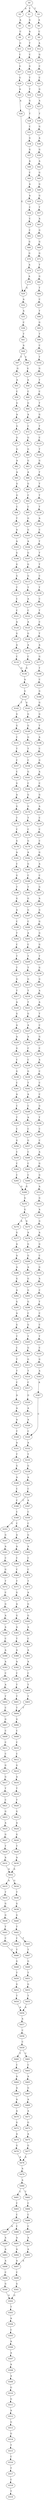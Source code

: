 strict digraph  {
	S0 -> S1 [ label = T ];
	S0 -> S2 [ label = A ];
	S0 -> S3 [ label = T ];
	S1 -> S4 [ label = G ];
	S2 -> S5 [ label = A ];
	S3 -> S6 [ label = A ];
	S4 -> S7 [ label = A ];
	S5 -> S8 [ label = C ];
	S6 -> S9 [ label = C ];
	S7 -> S10 [ label = T ];
	S8 -> S11 [ label = G ];
	S9 -> S12 [ label = A ];
	S10 -> S13 [ label = C ];
	S11 -> S14 [ label = C ];
	S12 -> S15 [ label = G ];
	S13 -> S16 [ label = G ];
	S14 -> S17 [ label = G ];
	S15 -> S18 [ label = C ];
	S16 -> S19 [ label = T ];
	S17 -> S20 [ label = G ];
	S18 -> S21 [ label = C ];
	S19 -> S22 [ label = T ];
	S20 -> S23 [ label = A ];
	S21 -> S24 [ label = G ];
	S22 -> S25 [ label = G ];
	S23 -> S26 [ label = A ];
	S24 -> S27 [ label = A ];
	S25 -> S28 [ label = T ];
	S26 -> S29 [ label = G ];
	S27 -> S30 [ label = T ];
	S28 -> S31 [ label = C ];
	S29 -> S32 [ label = A ];
	S30 -> S33 [ label = G ];
	S31 -> S34 [ label = G ];
	S32 -> S35 [ label = A ];
	S33 -> S36 [ label = A ];
	S34 -> S37 [ label = G ];
	S35 -> S38 [ label = C ];
	S36 -> S39 [ label = G ];
	S37 -> S40 [ label = A ];
	S38 -> S41 [ label = T ];
	S39 -> S42 [ label = A ];
	S40 -> S43 [ label = C ];
	S41 -> S44 [ label = A ];
	S42 -> S45 [ label = G ];
	S43 -> S46 [ label = A ];
	S44 -> S47 [ label = T ];
	S44 -> S48 [ label = C ];
	S45 -> S49 [ label = G ];
	S46 -> S50 [ label = A ];
	S47 -> S51 [ label = G ];
	S48 -> S52 [ label = G ];
	S49 -> S53 [ label = G ];
	S50 -> S54 [ label = C ];
	S51 -> S55 [ label = A ];
	S52 -> S56 [ label = A ];
	S53 -> S57 [ label = T ];
	S54 -> S58 [ label = C ];
	S55 -> S59 [ label = C ];
	S56 -> S60 [ label = C ];
	S57 -> S61 [ label = A ];
	S58 -> S62 [ label = C ];
	S59 -> S63 [ label = G ];
	S60 -> S64 [ label = G ];
	S61 -> S65 [ label = G ];
	S62 -> S66 [ label = G ];
	S63 -> S67 [ label = A ];
	S64 -> S68 [ label = A ];
	S65 -> S69 [ label = G ];
	S66 -> S70 [ label = G ];
	S67 -> S71 [ label = G ];
	S68 -> S72 [ label = C ];
	S69 -> S73 [ label = G ];
	S70 -> S74 [ label = A ];
	S71 -> S75 [ label = G ];
	S72 -> S76 [ label = G ];
	S73 -> S77 [ label = T ];
	S74 -> S78 [ label = A ];
	S75 -> S79 [ label = G ];
	S76 -> S80 [ label = G ];
	S77 -> S81 [ label = G ];
	S78 -> S29 [ label = G ];
	S79 -> S82 [ label = A ];
	S80 -> S83 [ label = G ];
	S81 -> S84 [ label = T ];
	S82 -> S85 [ label = A ];
	S83 -> S86 [ label = A ];
	S84 -> S87 [ label = C ];
	S85 -> S88 [ label = G ];
	S86 -> S89 [ label = G ];
	S87 -> S90 [ label = T ];
	S88 -> S91 [ label = G ];
	S89 -> S92 [ label = C ];
	S90 -> S93 [ label = G ];
	S91 -> S94 [ label = C ];
	S92 -> S95 [ label = C ];
	S93 -> S96 [ label = T ];
	S94 -> S97 [ label = T ];
	S95 -> S98 [ label = G ];
	S96 -> S99 [ label = C ];
	S97 -> S100 [ label = A ];
	S98 -> S101 [ label = G ];
	S99 -> S102 [ label = T ];
	S100 -> S103 [ label = A ];
	S101 -> S104 [ label = A ];
	S102 -> S105 [ label = G ];
	S103 -> S106 [ label = G ];
	S104 -> S107 [ label = G ];
	S105 -> S108 [ label = T ];
	S106 -> S109 [ label = G ];
	S107 -> S110 [ label = G ];
	S108 -> S111 [ label = C ];
	S109 -> S112 [ label = G ];
	S110 -> S113 [ label = G ];
	S111 -> S114 [ label = T ];
	S112 -> S115 [ label = T ];
	S113 -> S116 [ label = T ];
	S114 -> S117 [ label = G ];
	S115 -> S118 [ label = C ];
	S116 -> S119 [ label = A ];
	S117 -> S120 [ label = T ];
	S118 -> S121 [ label = C ];
	S119 -> S122 [ label = C ];
	S120 -> S123 [ label = C ];
	S121 -> S124 [ label = A ];
	S122 -> S125 [ label = A ];
	S123 -> S126 [ label = T ];
	S124 -> S127 [ label = G ];
	S125 -> S128 [ label = G ];
	S126 -> S129 [ label = G ];
	S127 -> S130 [ label = A ];
	S128 -> S131 [ label = A ];
	S129 -> S132 [ label = T ];
	S130 -> S133 [ label = C ];
	S131 -> S134 [ label = C ];
	S132 -> S135 [ label = T ];
	S133 -> S136 [ label = G ];
	S134 -> S136 [ label = G ];
	S135 -> S137 [ label = T ];
	S136 -> S138 [ label = A ];
	S137 -> S139 [ label = T ];
	S138 -> S140 [ label = G ];
	S139 -> S141 [ label = A ];
	S140 -> S142 [ label = T ];
	S140 -> S143 [ label = G ];
	S141 -> S144 [ label = C ];
	S142 -> S145 [ label = G ];
	S143 -> S146 [ label = G ];
	S144 -> S147 [ label = T ];
	S145 -> S148 [ label = G ];
	S146 -> S149 [ label = G ];
	S147 -> S150 [ label = T ];
	S148 -> S151 [ label = C ];
	S149 -> S152 [ label = G ];
	S150 -> S153 [ label = T ];
	S151 -> S154 [ label = T ];
	S152 -> S155 [ label = T ];
	S153 -> S156 [ label = C ];
	S154 -> S157 [ label = C ];
	S155 -> S158 [ label = C ];
	S156 -> S159 [ label = T ];
	S157 -> S160 [ label = C ];
	S158 -> S161 [ label = G ];
	S159 -> S162 [ label = C ];
	S160 -> S163 [ label = G ];
	S161 -> S164 [ label = C ];
	S162 -> S165 [ label = T ];
	S163 -> S166 [ label = A ];
	S164 -> S167 [ label = G ];
	S165 -> S168 [ label = C ];
	S166 -> S169 [ label = G ];
	S167 -> S170 [ label = G ];
	S168 -> S171 [ label = T ];
	S169 -> S172 [ label = T ];
	S170 -> S173 [ label = T ];
	S171 -> S174 [ label = A ];
	S172 -> S175 [ label = C ];
	S173 -> S176 [ label = C ];
	S174 -> S177 [ label = G ];
	S175 -> S178 [ label = G ];
	S176 -> S179 [ label = G ];
	S177 -> S180 [ label = T ];
	S178 -> S181 [ label = A ];
	S179 -> S182 [ label = A ];
	S180 -> S183 [ label = C ];
	S181 -> S184 [ label = C ];
	S182 -> S185 [ label = G ];
	S183 -> S186 [ label = G ];
	S184 -> S187 [ label = G ];
	S185 -> S188 [ label = C ];
	S186 -> S189 [ label = G ];
	S187 -> S190 [ label = T ];
	S188 -> S191 [ label = T ];
	S189 -> S192 [ label = G ];
	S190 -> S193 [ label = G ];
	S191 -> S194 [ label = G ];
	S192 -> S195 [ label = T ];
	S193 -> S196 [ label = A ];
	S194 -> S197 [ label = G ];
	S195 -> S198 [ label = A ];
	S196 -> S199 [ label = C ];
	S197 -> S200 [ label = C ];
	S198 -> S201 [ label = C ];
	S199 -> S202 [ label = T ];
	S200 -> S203 [ label = A ];
	S201 -> S204 [ label = G ];
	S202 -> S205 [ label = C ];
	S203 -> S206 [ label = C ];
	S204 -> S207 [ label = A ];
	S205 -> S208 [ label = T ];
	S206 -> S209 [ label = T ];
	S207 -> S210 [ label = C ];
	S208 -> S211 [ label = T ];
	S209 -> S212 [ label = T ];
	S210 -> S213 [ label = G ];
	S211 -> S214 [ label = G ];
	S212 -> S215 [ label = G ];
	S213 -> S216 [ label = A ];
	S214 -> S217 [ label = T ];
	S215 -> S218 [ label = T ];
	S216 -> S219 [ label = C ];
	S217 -> S220 [ label = A ];
	S218 -> S221 [ label = T ];
	S219 -> S222 [ label = C ];
	S220 -> S223 [ label = G ];
	S221 -> S224 [ label = G ];
	S222 -> S225 [ label = C ];
	S223 -> S226 [ label = A ];
	S224 -> S227 [ label = A ];
	S225 -> S228 [ label = G ];
	S226 -> S229 [ label = A ];
	S227 -> S230 [ label = A ];
	S228 -> S231 [ label = A ];
	S229 -> S232 [ label = G ];
	S230 -> S233 [ label = C ];
	S231 -> S234 [ label = C ];
	S232 -> S235 [ label = C ];
	S233 -> S236 [ label = C ];
	S234 -> S237 [ label = G ];
	S235 -> S238 [ label = G ];
	S236 -> S239 [ label = G ];
	S237 -> S240 [ label = A ];
	S238 -> S241 [ label = C ];
	S239 -> S242 [ label = T ];
	S240 -> S243 [ label = G ];
	S241 -> S244 [ label = A ];
	S242 -> S245 [ label = A ];
	S243 -> S246 [ label = G ];
	S244 -> S247 [ label = C ];
	S245 -> S248 [ label = C ];
	S246 -> S249 [ label = G ];
	S247 -> S250 [ label = T ];
	S248 -> S251 [ label = A ];
	S249 -> S252 [ label = G ];
	S250 -> S253 [ label = C ];
	S251 -> S254 [ label = C ];
	S252 -> S255 [ label = T ];
	S253 -> S256 [ label = G ];
	S254 -> S257 [ label = G ];
	S255 -> S258 [ label = G ];
	S256 -> S259 [ label = C ];
	S257 -> S260 [ label = C ];
	S258 -> S261 [ label = G ];
	S259 -> S262 [ label = C ];
	S260 -> S263 [ label = C ];
	S261 -> S264 [ label = A ];
	S262 -> S265 [ label = C ];
	S263 -> S266 [ label = C ];
	S264 -> S267 [ label = A ];
	S265 -> S268 [ label = G ];
	S266 -> S268 [ label = G ];
	S267 -> S269 [ label = T ];
	S268 -> S270 [ label = G ];
	S269 -> S271 [ label = C ];
	S270 -> S272 [ label = G ];
	S271 -> S273 [ label = G ];
	S272 -> S274 [ label = A ];
	S272 -> S275 [ label = G ];
	S273 -> S276 [ label = C ];
	S274 -> S277 [ label = G ];
	S275 -> S278 [ label = A ];
	S276 -> S279 [ label = A ];
	S277 -> S280 [ label = A ];
	S278 -> S281 [ label = G ];
	S279 -> S282 [ label = C ];
	S280 -> S283 [ label = A ];
	S281 -> S284 [ label = G ];
	S282 -> S285 [ label = C ];
	S283 -> S286 [ label = A ];
	S284 -> S287 [ label = A ];
	S285 -> S288 [ label = C ];
	S286 -> S289 [ label = G ];
	S287 -> S290 [ label = G ];
	S288 -> S291 [ label = G ];
	S289 -> S292 [ label = A ];
	S290 -> S293 [ label = G ];
	S291 -> S294 [ label = T ];
	S292 -> S295 [ label = G ];
	S293 -> S296 [ label = G ];
	S294 -> S297 [ label = C ];
	S295 -> S298 [ label = A ];
	S296 -> S299 [ label = C ];
	S297 -> S300 [ label = C ];
	S298 -> S301 [ label = G ];
	S299 -> S302 [ label = G ];
	S300 -> S303 [ label = A ];
	S301 -> S304 [ label = T ];
	S302 -> S305 [ label = T ];
	S303 -> S306 [ label = G ];
	S304 -> S307 [ label = C ];
	S305 -> S308 [ label = G ];
	S306 -> S309 [ label = G ];
	S307 -> S310 [ label = T ];
	S308 -> S311 [ label = G ];
	S309 -> S312 [ label = A ];
	S310 -> S313 [ label = T ];
	S311 -> S314 [ label = T ];
	S312 -> S315 [ label = G ];
	S313 -> S316 [ label = C ];
	S314 -> S317 [ label = C ];
	S315 -> S318 [ label = A ];
	S316 -> S319 [ label = A ];
	S317 -> S320 [ label = G ];
	S318 -> S321 [ label = G ];
	S319 -> S322 [ label = A ];
	S320 -> S323 [ label = A ];
	S321 -> S324 [ label = A ];
	S322 -> S325 [ label = A ];
	S323 -> S326 [ label = A ];
	S324 -> S327 [ label = G ];
	S325 -> S328 [ label = T ];
	S326 -> S329 [ label = C ];
	S327 -> S330 [ label = C ];
	S328 -> S331 [ label = A ];
	S329 -> S332 [ label = A ];
	S330 -> S333 [ label = G ];
	S331 -> S334 [ label = T ];
	S332 -> S335 [ label = T ];
	S333 -> S336 [ label = A ];
	S334 -> S337 [ label = G ];
	S335 -> S338 [ label = G ];
	S336 -> S339 [ label = C ];
	S337 -> S340 [ label = A ];
	S338 -> S341 [ label = A ];
	S339 -> S342 [ label = T ];
	S340 -> S343 [ label = C ];
	S341 -> S344 [ label = C ];
	S342 -> S345 [ label = C ];
	S343 -> S346 [ label = C ];
	S344 -> S346 [ label = C ];
	S344 -> S347 [ label = A ];
	S345 -> S348 [ label = C ];
	S346 -> S349 [ label = C ];
	S347 -> S350 [ label = C ];
	S348 -> S351 [ label = T ];
	S349 -> S352 [ label = C ];
	S349 -> S353 [ label = G ];
	S350 -> S354 [ label = C ];
	S351 -> S355 [ label = C ];
	S352 -> S356 [ label = A ];
	S353 -> S357 [ label = G ];
	S354 -> S358 [ label = G ];
	S355 -> S359 [ label = G ];
	S356 -> S360 [ label = A ];
	S357 -> S361 [ label = A ];
	S358 -> S362 [ label = A ];
	S359 -> S363 [ label = A ];
	S360 -> S364 [ label = C ];
	S361 -> S365 [ label = C ];
	S362 -> S366 [ label = C ];
	S363 -> S367 [ label = A ];
	S364 -> S368 [ label = C ];
	S365 -> S369 [ label = G ];
	S366 -> S370 [ label = C ];
	S367 -> S329 [ label = C ];
	S368 -> S371 [ label = T ];
	S369 -> S372 [ label = T ];
	S370 -> S373 [ label = T ];
	S371 -> S374 [ label = G ];
	S372 -> S375 [ label = C ];
	S373 -> S376 [ label = A ];
	S374 -> S377 [ label = A ];
	S375 -> S378 [ label = G ];
	S376 -> S379 [ label = G ];
	S377 -> S380 [ label = G ];
	S378 -> S381 [ label = A ];
	S379 -> S382 [ label = G ];
	S380 -> S383 [ label = A ];
	S381 -> S384 [ label = A ];
	S382 -> S385 [ label = A ];
	S383 -> S386 [ label = T ];
	S384 -> S387 [ label = C ];
	S385 -> S388 [ label = C ];
	S386 -> S389 [ label = A ];
	S387 -> S390 [ label = A ];
	S388 -> S391 [ label = A ];
	S389 -> S392 [ label = A ];
	S390 -> S393 [ label = A ];
	S391 -> S394 [ label = A ];
	S392 -> S395 [ label = C ];
	S393 -> S396 [ label = C ];
	S394 -> S397 [ label = C ];
	S395 -> S398 [ label = T ];
	S396 -> S399 [ label = A ];
	S397 -> S400 [ label = T ];
	S398 -> S401 [ label = T ];
	S399 -> S402 [ label = T ];
	S400 -> S403 [ label = T ];
	S401 -> S404 [ label = T ];
	S402 -> S405 [ label = C ];
	S403 -> S404 [ label = T ];
	S404 -> S406 [ label = G ];
	S405 -> S407 [ label = G ];
	S406 -> S408 [ label = C ];
	S407 -> S409 [ label = C ];
	S408 -> S410 [ label = C ];
	S409 -> S411 [ label = C ];
	S410 -> S412 [ label = C ];
	S411 -> S413 [ label = C ];
	S412 -> S414 [ label = G ];
	S413 -> S415 [ label = G ];
	S414 -> S416 [ label = A ];
	S415 -> S417 [ label = G ];
	S416 -> S418 [ label = T ];
	S417 -> S419 [ label = T ];
	S418 -> S420 [ label = T ];
	S419 -> S421 [ label = C ];
	S420 -> S422 [ label = G ];
	S421 -> S423 [ label = G ];
	S422 -> S424 [ label = A ];
	S423 -> S425 [ label = A ];
	S424 -> S426 [ label = G ];
	S425 -> S427 [ label = G ];
	S426 -> S428 [ label = T ];
	S427 -> S429 [ label = T ];
	S428 -> S430 [ label = A ];
	S429 -> S431 [ label = A ];
	S430 -> S432 [ label = A ];
	S431 -> S432 [ label = A ];
	S432 -> S433 [ label = A ];
	S432 -> S434 [ label = G ];
	S433 -> S435 [ label = T ];
	S434 -> S436 [ label = T ];
	S435 -> S437 [ label = G ];
	S436 -> S438 [ label = G ];
	S437 -> S439 [ label = G ];
	S438 -> S440 [ label = G ];
	S439 -> S441 [ label = T ];
	S440 -> S442 [ label = T ];
	S441 -> S443 [ label = C ];
	S442 -> S444 [ label = C ];
	S442 -> S445 [ label = T ];
	S443 -> S446 [ label = T ];
	S444 -> S446 [ label = T ];
	S445 -> S447 [ label = T ];
	S446 -> S448 [ label = G ];
	S447 -> S449 [ label = G ];
	S448 -> S450 [ label = T ];
	S449 -> S451 [ label = T ];
	S450 -> S452 [ label = G ];
	S451 -> S453 [ label = G ];
	S452 -> S454 [ label = T ];
	S453 -> S455 [ label = T ];
	S454 -> S456 [ label = A ];
	S455 -> S456 [ label = A ];
	S456 -> S457 [ label = A ];
	S457 -> S458 [ label = C ];
	S458 -> S459 [ label = C ];
	S459 -> S460 [ label = T ];
	S459 -> S461 [ label = C ];
	S460 -> S462 [ label = C ];
	S461 -> S463 [ label = C ];
	S462 -> S464 [ label = A ];
	S463 -> S465 [ label = A ];
	S464 -> S466 [ label = A ];
	S465 -> S467 [ label = G ];
	S466 -> S468 [ label = A ];
	S467 -> S469 [ label = A ];
	S468 -> S470 [ label = A ];
	S469 -> S471 [ label = A ];
	S470 -> S472 [ label = G ];
	S471 -> S473 [ label = G ];
	S472 -> S474 [ label = A ];
	S473 -> S475 [ label = A ];
	S474 -> S476 [ label = G ];
	S475 -> S477 [ label = G ];
	S476 -> S478 [ label = A ];
	S477 -> S478 [ label = A ];
	S478 -> S479 [ label = A ];
	S479 -> S480 [ label = A ];
	S480 -> S481 [ label = C ];
	S480 -> S482 [ label = T ];
	S481 -> S483 [ label = C ];
	S482 -> S484 [ label = C ];
	S483 -> S485 [ label = C ];
	S484 -> S486 [ label = C ];
	S485 -> S487 [ label = A ];
	S485 -> S488 [ label = C ];
	S486 -> S489 [ label = C ];
	S487 -> S490 [ label = A ];
	S488 -> S491 [ label = A ];
	S489 -> S492 [ label = A ];
	S490 -> S493 [ label = A ];
	S491 -> S494 [ label = A ];
	S492 -> S495 [ label = A ];
	S493 -> S496 [ label = A ];
	S494 -> S497 [ label = A ];
	S495 -> S497 [ label = A ];
	S496 -> S498 [ label = C ];
	S497 -> S499 [ label = C ];
	S498 -> S500 [ label = G ];
	S499 -> S501 [ label = G ];
	S500 -> S502 [ label = G ];
	S501 -> S502 [ label = G ];
	S502 -> S503 [ label = T ];
	S503 -> S504 [ label = A ];
	S504 -> S505 [ label = C ];
	S505 -> S506 [ label = A ];
	S506 -> S507 [ label = A ];
	S507 -> S508 [ label = A ];
	S508 -> S509 [ label = A ];
	S509 -> S510 [ label = G ];
	S510 -> S511 [ label = G ];
	S511 -> S512 [ label = A ];
	S512 -> S513 [ label = G ];
	S513 -> S514 [ label = G ];
	S514 -> S515 [ label = T ];
	S515 -> S516 [ label = C ];
	S516 -> S517 [ label = T ];
	S517 -> S518 [ label = C ];
	S518 -> S519 [ label = T ];
}

